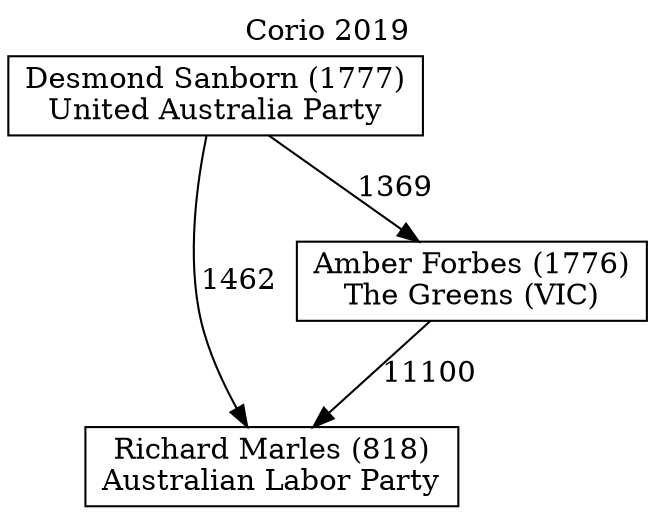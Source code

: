 // House preference flow
digraph "Richard Marles (818)_Corio_2019" {
	graph [label="Corio 2019" labelloc=t mclimit=10]
	node [shape=box]
	"Richard Marles (818)" [label="Richard Marles (818)
Australian Labor Party"]
	"Amber Forbes (1776)" [label="Amber Forbes (1776)
The Greens (VIC)"]
	"Desmond Sanborn (1777)" [label="Desmond Sanborn (1777)
United Australia Party"]
	"Amber Forbes (1776)" -> "Richard Marles (818)" [label=11100]
	"Desmond Sanborn (1777)" -> "Amber Forbes (1776)" [label=1369]
	"Desmond Sanborn (1777)" -> "Richard Marles (818)" [label=1462]
}
